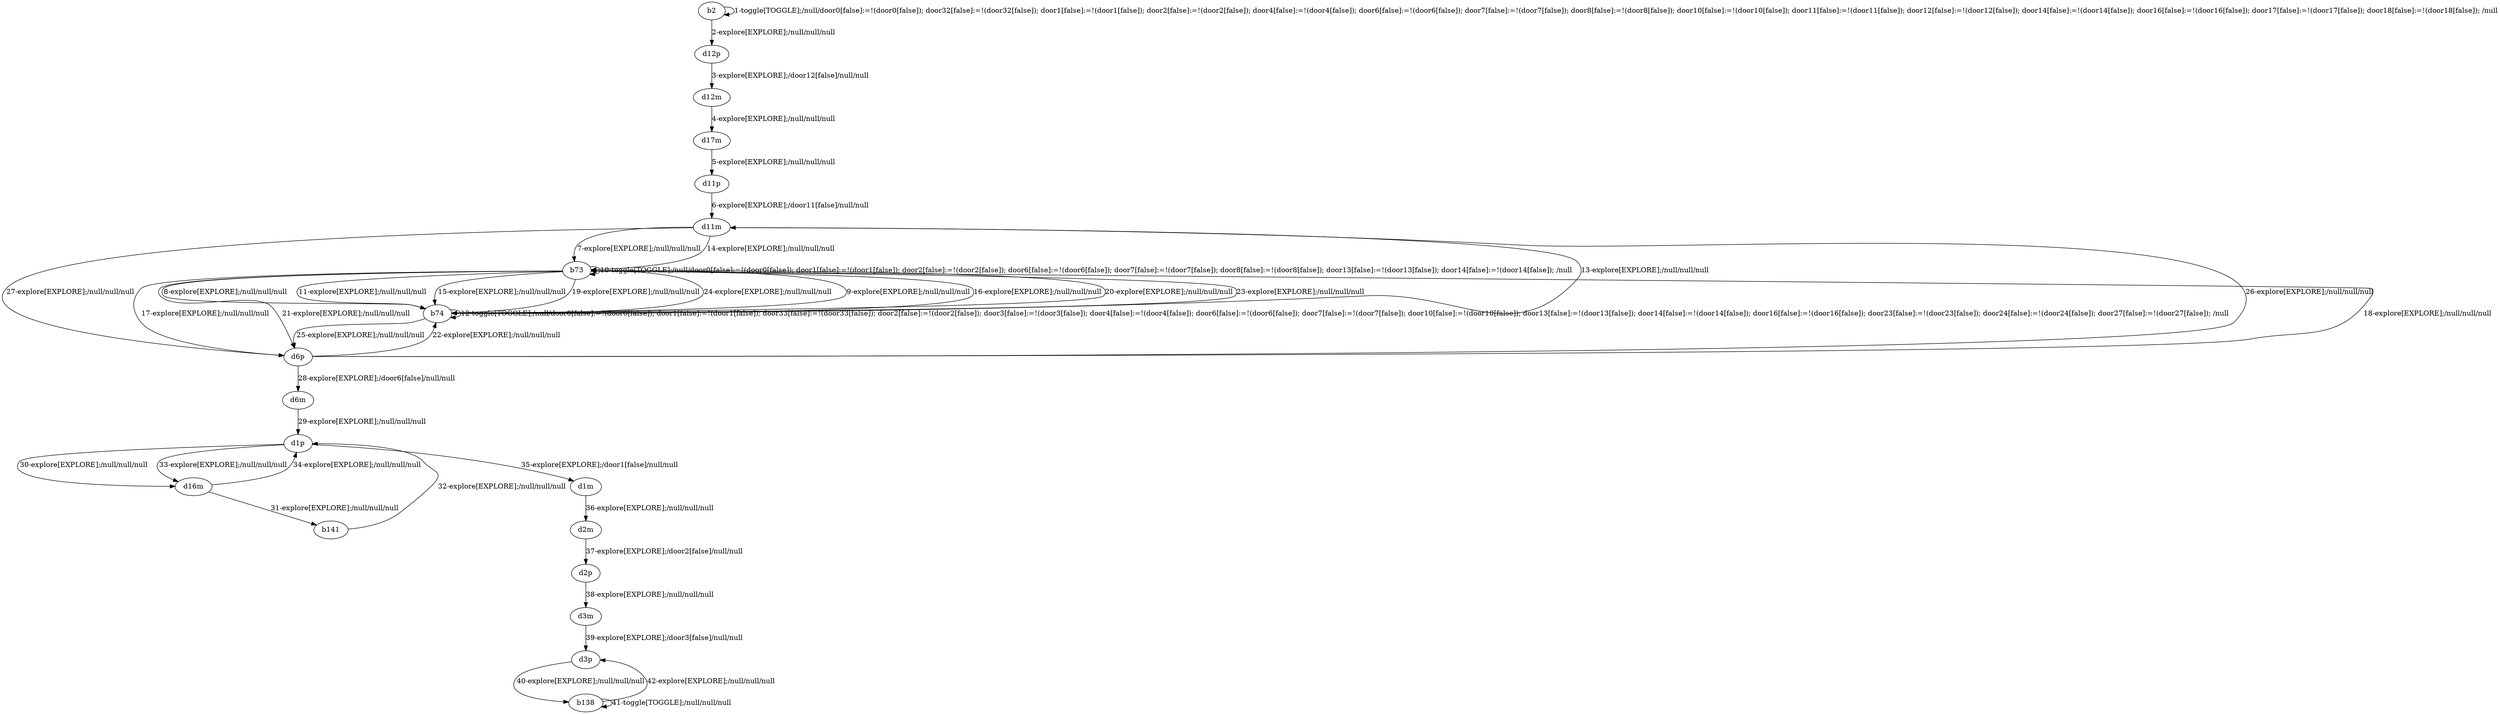 # Total number of goals covered by this test: 4
# b138 --> b138
# d3p --> b138
# b138 --> d3p
# d3m --> d3p

digraph g {
"b2" -> "b2" [label = "1-toggle[TOGGLE];/null/door0[false]:=!(door0[false]); door32[false]:=!(door32[false]); door1[false]:=!(door1[false]); door2[false]:=!(door2[false]); door4[false]:=!(door4[false]); door6[false]:=!(door6[false]); door7[false]:=!(door7[false]); door8[false]:=!(door8[false]); door10[false]:=!(door10[false]); door11[false]:=!(door11[false]); door12[false]:=!(door12[false]); door14[false]:=!(door14[false]); door16[false]:=!(door16[false]); door17[false]:=!(door17[false]); door18[false]:=!(door18[false]); /null"];
"b2" -> "d12p" [label = "2-explore[EXPLORE];/null/null/null"];
"d12p" -> "d12m" [label = "3-explore[EXPLORE];/door12[false]/null/null"];
"d12m" -> "d17m" [label = "4-explore[EXPLORE];/null/null/null"];
"d17m" -> "d11p" [label = "5-explore[EXPLORE];/null/null/null"];
"d11p" -> "d11m" [label = "6-explore[EXPLORE];/door11[false]/null/null"];
"d11m" -> "b73" [label = "7-explore[EXPLORE];/null/null/null"];
"b73" -> "b74" [label = "8-explore[EXPLORE];/null/null/null"];
"b74" -> "b73" [label = "9-explore[EXPLORE];/null/null/null"];
"b73" -> "b73" [label = "10-toggle[TOGGLE];/null/door0[false]:=!(door0[false]); door1[false]:=!(door1[false]); door2[false]:=!(door2[false]); door6[false]:=!(door6[false]); door7[false]:=!(door7[false]); door8[false]:=!(door8[false]); door13[false]:=!(door13[false]); door14[false]:=!(door14[false]); /null"];
"b73" -> "b74" [label = "11-explore[EXPLORE];/null/null/null"];
"b74" -> "b74" [label = "12-toggle[TOGGLE];/null/door0[false]:=!(door0[false]); door1[false]:=!(door1[false]); door33[false]:=!(door33[false]); door2[false]:=!(door2[false]); door3[false]:=!(door3[false]); door4[false]:=!(door4[false]); door6[false]:=!(door6[false]); door7[false]:=!(door7[false]); door10[false]:=!(door10[false]); door13[false]:=!(door13[false]); door14[false]:=!(door14[false]); door16[false]:=!(door16[false]); door23[false]:=!(door23[false]); door24[false]:=!(door24[false]); door27[false]:=!(door27[false]); /null"];
"b74" -> "d11m" [label = "13-explore[EXPLORE];/null/null/null"];
"d11m" -> "b73" [label = "14-explore[EXPLORE];/null/null/null"];
"b73" -> "b74" [label = "15-explore[EXPLORE];/null/null/null"];
"b74" -> "b73" [label = "16-explore[EXPLORE];/null/null/null"];
"b73" -> "d6p" [label = "17-explore[EXPLORE];/null/null/null"];
"d6p" -> "b73" [label = "18-explore[EXPLORE];/null/null/null"];
"b73" -> "b74" [label = "19-explore[EXPLORE];/null/null/null"];
"b74" -> "b73" [label = "20-explore[EXPLORE];/null/null/null"];
"b73" -> "d6p" [label = "21-explore[EXPLORE];/null/null/null"];
"d6p" -> "b74" [label = "22-explore[EXPLORE];/null/null/null"];
"b74" -> "b73" [label = "23-explore[EXPLORE];/null/null/null"];
"b73" -> "b74" [label = "24-explore[EXPLORE];/null/null/null"];
"b74" -> "d6p" [label = "25-explore[EXPLORE];/null/null/null"];
"d6p" -> "d11m" [label = "26-explore[EXPLORE];/null/null/null"];
"d11m" -> "d6p" [label = "27-explore[EXPLORE];/null/null/null"];
"d6p" -> "d6m" [label = "28-explore[EXPLORE];/door6[false]/null/null"];
"d6m" -> "d1p" [label = "29-explore[EXPLORE];/null/null/null"];
"d1p" -> "d16m" [label = "30-explore[EXPLORE];/null/null/null"];
"d16m" -> "b141" [label = "31-explore[EXPLORE];/null/null/null"];
"b141" -> "d1p" [label = "32-explore[EXPLORE];/null/null/null"];
"d1p" -> "d16m" [label = "33-explore[EXPLORE];/null/null/null"];
"d16m" -> "d1p" [label = "34-explore[EXPLORE];/null/null/null"];
"d1p" -> "d1m" [label = "35-explore[EXPLORE];/door1[false]/null/null"];
"d1m" -> "d2m" [label = "36-explore[EXPLORE];/null/null/null"];
"d2m" -> "d2p" [label = "37-explore[EXPLORE];/door2[false]/null/null"];
"d2p" -> "d3m" [label = "38-explore[EXPLORE];/null/null/null"];
"d3m" -> "d3p" [label = "39-explore[EXPLORE];/door3[false]/null/null"];
"d3p" -> "b138" [label = "40-explore[EXPLORE];/null/null/null"];
"b138" -> "b138" [label = "41-toggle[TOGGLE];/null/null/null"];
"b138" -> "d3p" [label = "42-explore[EXPLORE];/null/null/null"];
}
